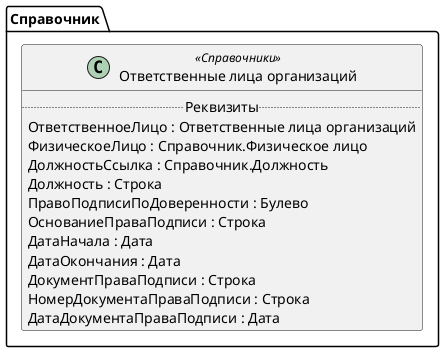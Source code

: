 ﻿@startuml ОтветственныеЛицаОрганизаций
'!include templates.wsd
'..\include templates.wsd
class Справочник.ОтветственныеЛицаОрганизаций as "Ответственные лица организаций" <<Справочники>>
{
..Реквизиты..
ОтветственноеЛицо : Ответственные лица организаций
ФизическоеЛицо : Справочник.Физическое лицо
ДолжностьСсылка : Справочник.Должность
Должность : Строка
ПравоПодписиПоДоверенности : Булево
ОснованиеПраваПодписи : Строка
ДатаНачала : Дата
ДатаОкончания : Дата
ДокументПраваПодписи : Строка
НомерДокументаПраваПодписи : Строка
ДатаДокументаПраваПодписи : Дата
}
@enduml
